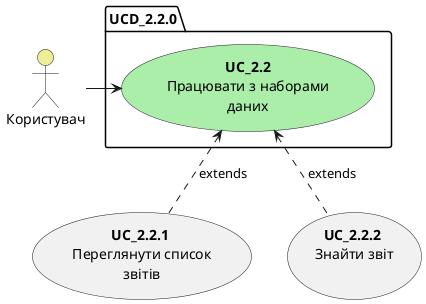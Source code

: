 @startuml
package UCD_2.2.0 {
        usecase "<b>UC_2.2</b>\nПрацювати з наборами\nданих" as UC_2.2 #aaeeaa
    }

    actor "Користувач" as User #eeee99
    
    usecase "<b>UC_2.2.1</b> \nПереглянути список\nзвітів" as UC_2.2.1
    usecase "<b>UC_2.2.2</b> \nЗнайти звіт\n" as UC_2.2.2


    User -r-> UC_2.2
    
    UC_2.2.1 .u.> UC_2.2: extends
    UC_2.2.2 .u.> UC_2.2: extends
@enduml
